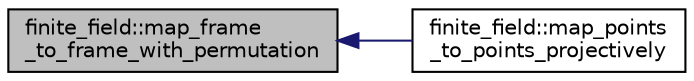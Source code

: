 digraph "finite_field::map_frame_to_frame_with_permutation"
{
  edge [fontname="Helvetica",fontsize="10",labelfontname="Helvetica",labelfontsize="10"];
  node [fontname="Helvetica",fontsize="10",shape=record];
  rankdir="LR";
  Node8458 [label="finite_field::map_frame\l_to_frame_with_permutation",height=0.2,width=0.4,color="black", fillcolor="grey75", style="filled", fontcolor="black"];
  Node8458 -> Node8459 [dir="back",color="midnightblue",fontsize="10",style="solid",fontname="Helvetica"];
  Node8459 [label="finite_field::map_points\l_to_points_projectively",height=0.2,width=0.4,color="black", fillcolor="white", style="filled",URL="$df/d5a/classfinite__field.html#a6ebf38250033b090baa12391d9a9cd98"];
}
